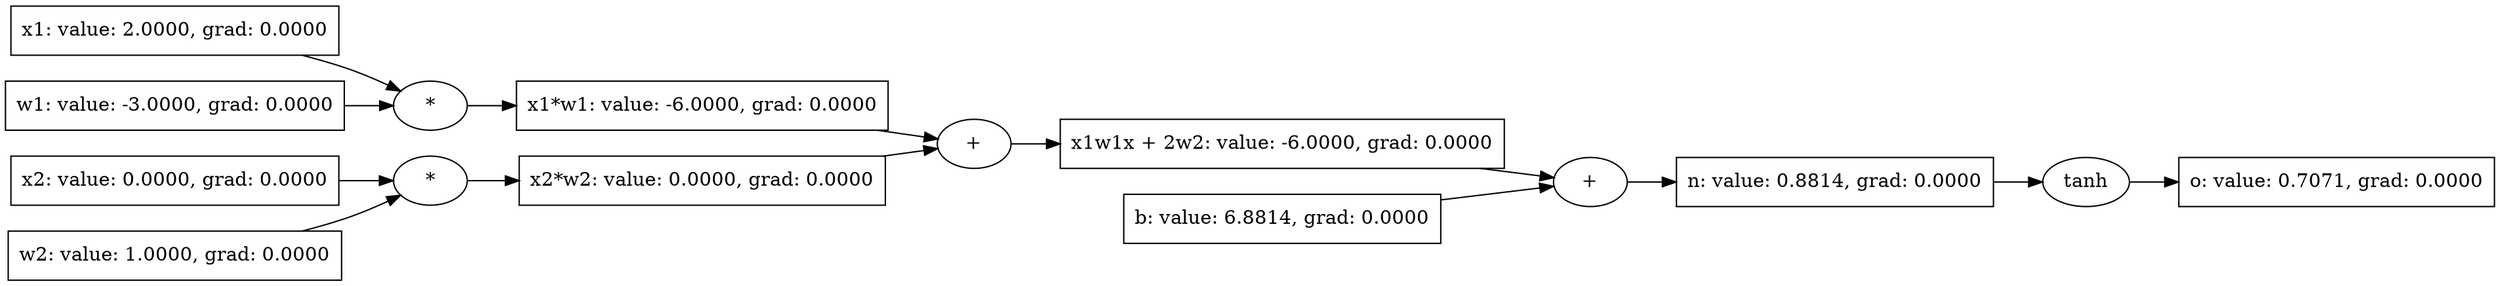 digraph {
graph [rankdir=LR]
  "140726332284072" [label="o: value: 0.7071, grad: 0.0000" shape=record]
  "140726332284072tanh" [label="tanh"]
  "140726332284072tanh" -> "140726332284072"
  "140726332283832" -> "140726332284072tanh"
  "140726332283832" [label="n: value: 0.8814, grad: 0.0000" shape=record]
  "140726332283832+" [label="+"]
  "140726332283832+" -> "140726332283832"
  "140726332283664" -> "140726332283832+"
  "140726332283160" -> "140726332283832+"
  "140726332283664" [label="x1w1x + 2w2: value: -6.0000, grad: 0.0000" shape=record]
  "140726332283664+" [label="+"]
  "140726332283664+" -> "140726332283664"
  "140726332283328" -> "140726332283664+"
  "140726332283496" -> "140726332283664+"
  "140726332283328" [label="x1*w1: value: -6.0000, grad: 0.0000" shape=record]
  "140726332283328*" [label="*"]
  "140726332283328*" -> "140726332283328"
  "140726332282584" -> "140726332283328*"
  "140726332282872" -> "140726332283328*"
  "140726332282584" [label="x1: value: 2.0000, grad: 0.0000" shape=record]
  "140726332282872" [label="w1: value: -3.0000, grad: 0.0000" shape=record]
  "140726332283496" [label="x2*w2: value: 0.0000, grad: 0.0000" shape=record]
  "140726332283496*" [label="*"]
  "140726332283496*" -> "140726332283496"
  "140726332282688" -> "140726332283496*"
  "140726332282976" -> "140726332283496*"
  "140726332282688" [label="x2: value: 0.0000, grad: 0.0000" shape=record]
  "140726332282976" [label="w2: value: 1.0000, grad: 0.0000" shape=record]
  "140726332283160" [label="b: value: 6.8814, grad: 0.0000" shape=record]
}
